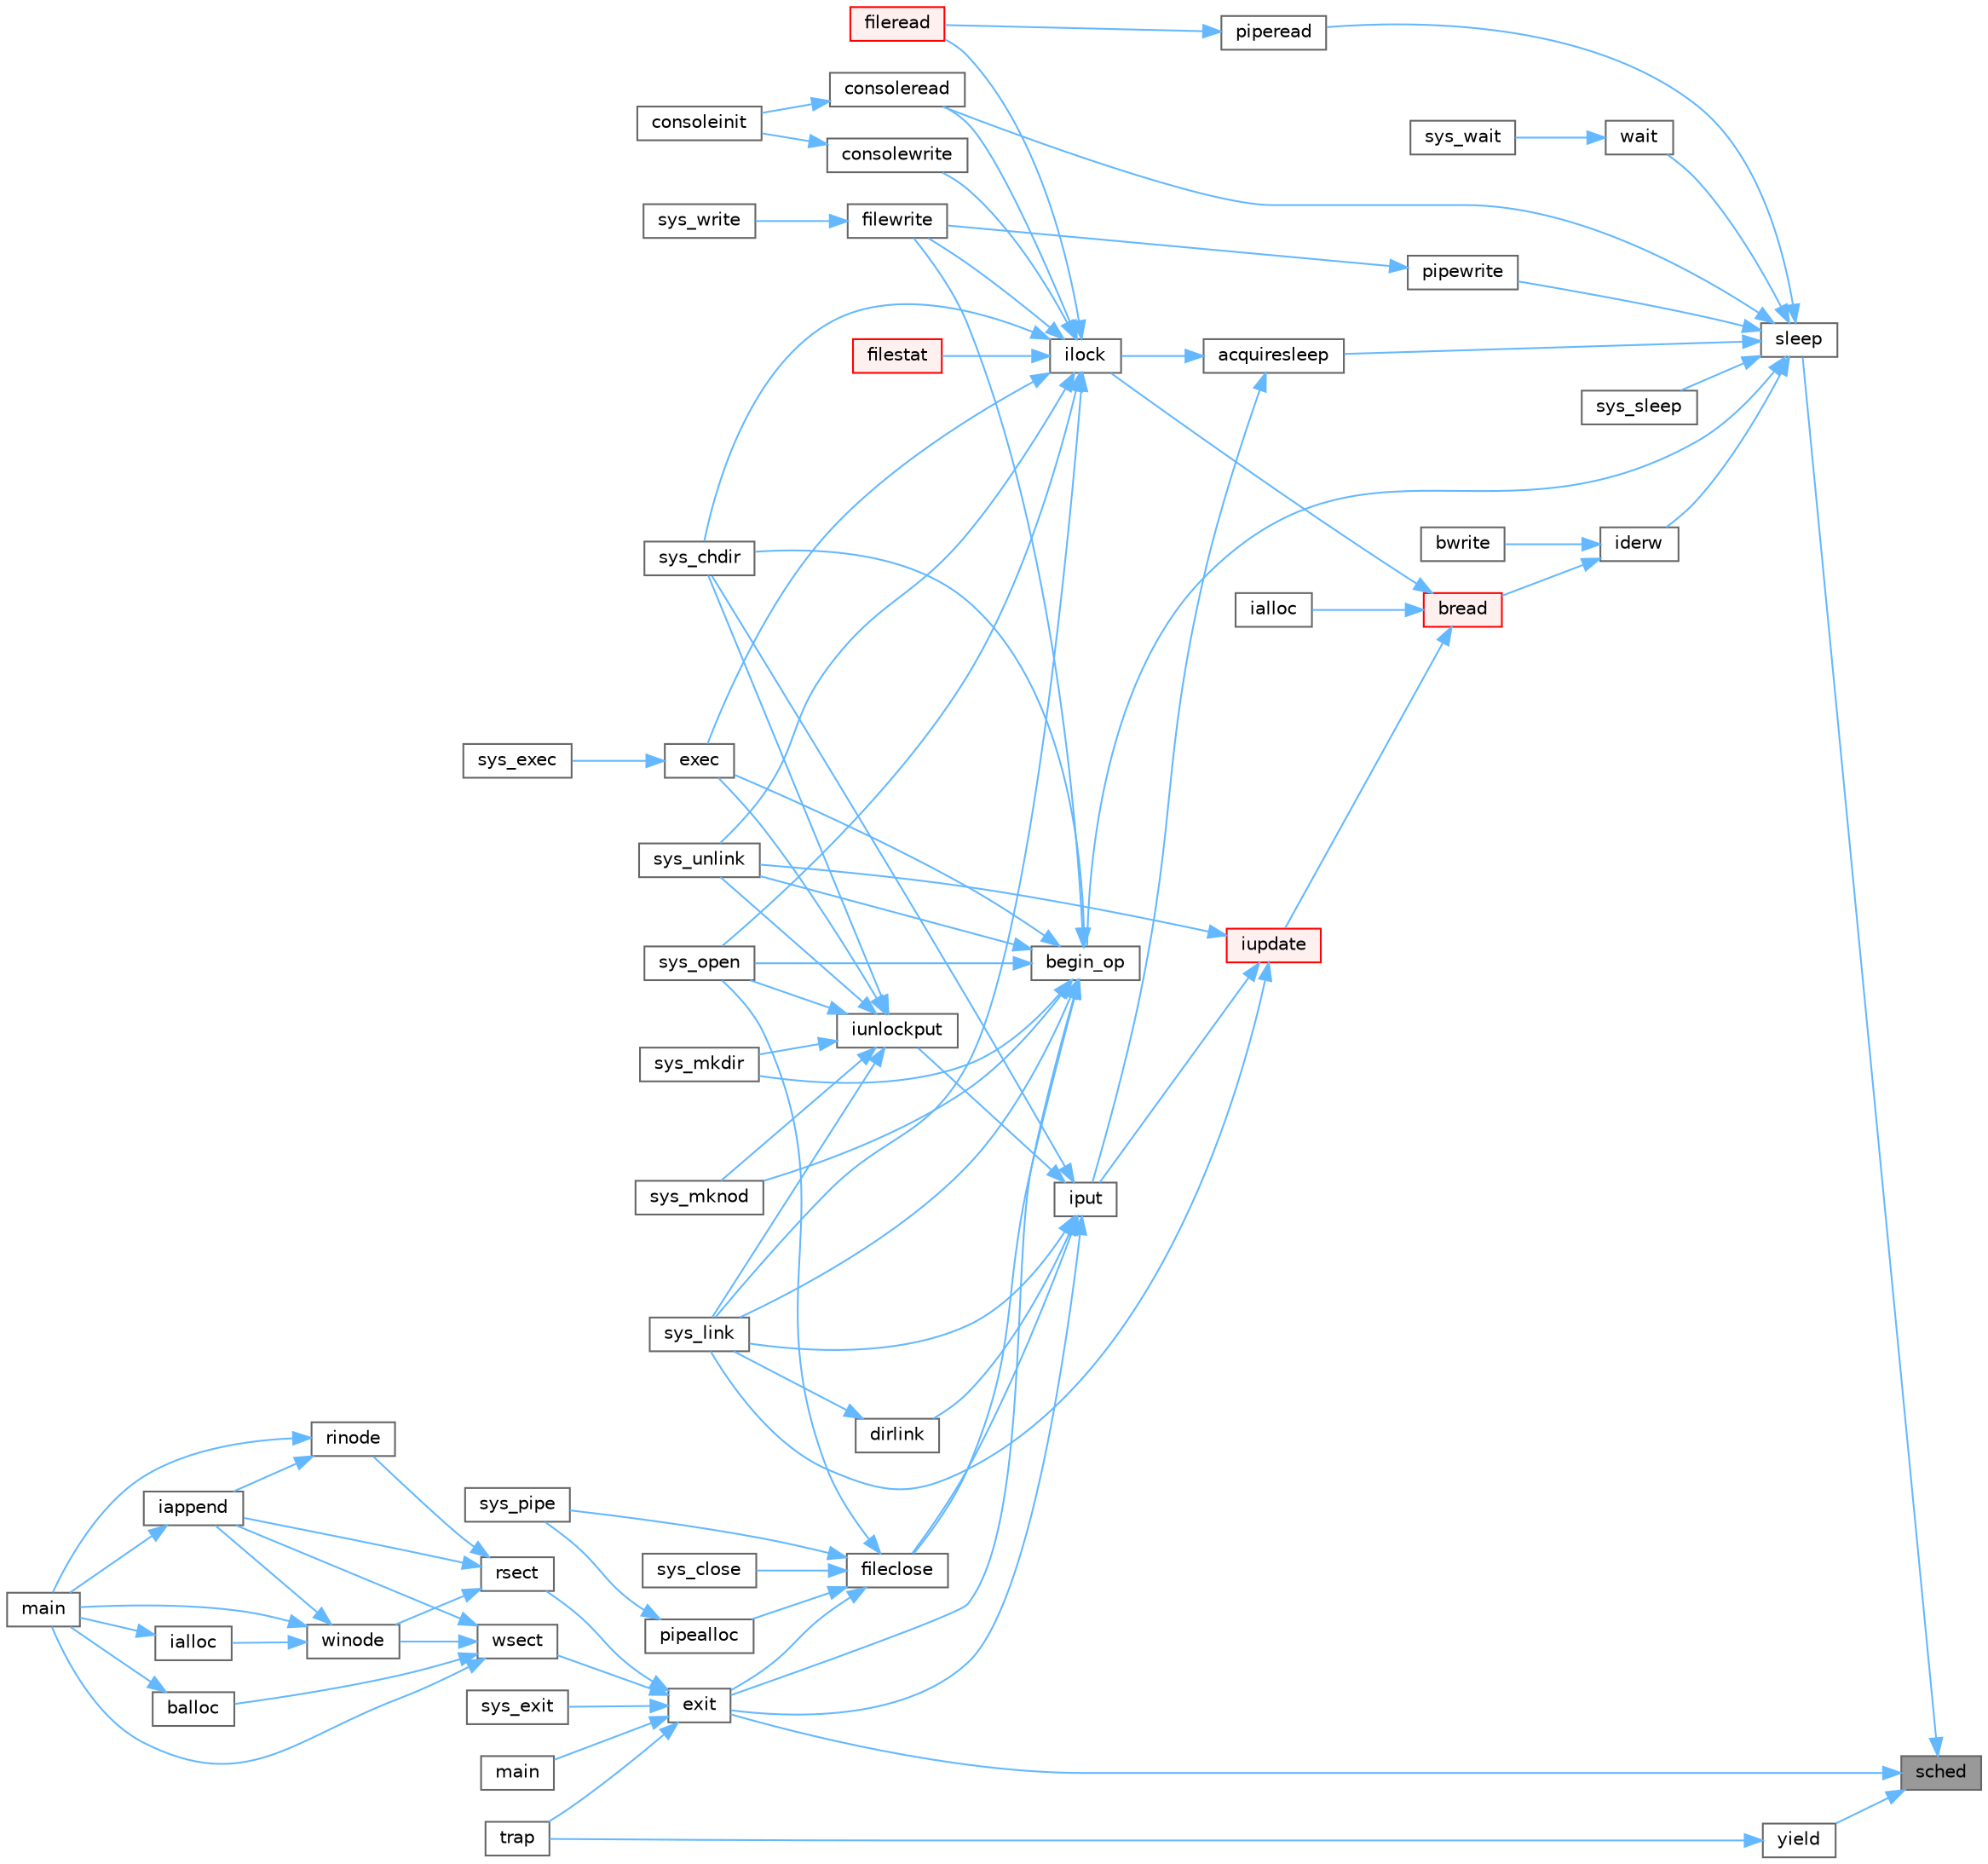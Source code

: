digraph "sched"
{
 // LATEX_PDF_SIZE
  bgcolor="transparent";
  edge [fontname=Helvetica,fontsize=10,labelfontname=Helvetica,labelfontsize=10];
  node [fontname=Helvetica,fontsize=10,shape=box,height=0.2,width=0.4];
  rankdir="RL";
  Node1 [id="Node000001",label="sched",height=0.2,width=0.4,color="gray40", fillcolor="grey60", style="filled", fontcolor="black",tooltip=" "];
  Node1 -> Node2 [id="edge90_Node000001_Node000002",dir="back",color="steelblue1",style="solid",tooltip=" "];
  Node2 [id="Node000002",label="exit",height=0.2,width=0.4,color="grey40", fillcolor="white", style="filled",URL="$d3/dda/proc_8c.html#aaf98ef7cdde3a0dfb2e49919de3298b1",tooltip=" "];
  Node2 -> Node3 [id="edge91_Node000002_Node000003",dir="back",color="steelblue1",style="solid",tooltip=" "];
  Node3 [id="Node000003",label="main",height=0.2,width=0.4,color="grey40", fillcolor="white", style="filled",URL="$d1/d6a/hello_8c.html#a0ddf1224851353fc92bfbff6f499fa97",tooltip=" "];
  Node2 -> Node4 [id="edge92_Node000002_Node000004",dir="back",color="steelblue1",style="solid",tooltip=" "];
  Node4 [id="Node000004",label="rsect",height=0.2,width=0.4,color="grey40", fillcolor="white", style="filled",URL="$d7/d1f/mkfs_8c.html#a22ea835ad23cd716a962f30e4882ee80",tooltip=" "];
  Node4 -> Node5 [id="edge93_Node000004_Node000005",dir="back",color="steelblue1",style="solid",tooltip=" "];
  Node5 [id="Node000005",label="iappend",height=0.2,width=0.4,color="grey40", fillcolor="white", style="filled",URL="$d7/d1f/mkfs_8c.html#a268b61616f575ff072f5bb34c83e02e9",tooltip=" "];
  Node5 -> Node6 [id="edge94_Node000005_Node000006",dir="back",color="steelblue1",style="solid",tooltip=" "];
  Node6 [id="Node000006",label="main",height=0.2,width=0.4,color="grey40", fillcolor="white", style="filled",URL="$d7/d1f/mkfs_8c.html#a0ddf1224851353fc92bfbff6f499fa97",tooltip=" "];
  Node4 -> Node7 [id="edge95_Node000004_Node000007",dir="back",color="steelblue1",style="solid",tooltip=" "];
  Node7 [id="Node000007",label="rinode",height=0.2,width=0.4,color="grey40", fillcolor="white", style="filled",URL="$d7/d1f/mkfs_8c.html#a3b6cb1258a963010211a8e5ddf99defe",tooltip=" "];
  Node7 -> Node5 [id="edge96_Node000007_Node000005",dir="back",color="steelblue1",style="solid",tooltip=" "];
  Node7 -> Node6 [id="edge97_Node000007_Node000006",dir="back",color="steelblue1",style="solid",tooltip=" "];
  Node4 -> Node8 [id="edge98_Node000004_Node000008",dir="back",color="steelblue1",style="solid",tooltip=" "];
  Node8 [id="Node000008",label="winode",height=0.2,width=0.4,color="grey40", fillcolor="white", style="filled",URL="$d7/d1f/mkfs_8c.html#a2540c48cea7dc865909cfb3f8450a887",tooltip=" "];
  Node8 -> Node9 [id="edge99_Node000008_Node000009",dir="back",color="steelblue1",style="solid",tooltip=" "];
  Node9 [id="Node000009",label="ialloc",height=0.2,width=0.4,color="grey40", fillcolor="white", style="filled",URL="$d7/d1f/mkfs_8c.html#a341af7faeda3d6fcb57a5a9fe3a0104a",tooltip=" "];
  Node9 -> Node6 [id="edge100_Node000009_Node000006",dir="back",color="steelblue1",style="solid",tooltip=" "];
  Node8 -> Node5 [id="edge101_Node000008_Node000005",dir="back",color="steelblue1",style="solid",tooltip=" "];
  Node8 -> Node6 [id="edge102_Node000008_Node000006",dir="back",color="steelblue1",style="solid",tooltip=" "];
  Node2 -> Node10 [id="edge103_Node000002_Node000010",dir="back",color="steelblue1",style="solid",tooltip=" "];
  Node10 [id="Node000010",label="sys_exit",height=0.2,width=0.4,color="grey40", fillcolor="white", style="filled",URL="$dd/d35/sysproc_8c.html#aee72faa31a0c32b410aba558ef1d59f2",tooltip=" "];
  Node2 -> Node11 [id="edge104_Node000002_Node000011",dir="back",color="steelblue1",style="solid",tooltip=" "];
  Node11 [id="Node000011",label="trap",height=0.2,width=0.4,color="grey40", fillcolor="white", style="filled",URL="$dc/d6f/trap_8c.html#a372d166e36c086c91e5f5d81e5fead3a",tooltip=" "];
  Node2 -> Node12 [id="edge105_Node000002_Node000012",dir="back",color="steelblue1",style="solid",tooltip=" "];
  Node12 [id="Node000012",label="wsect",height=0.2,width=0.4,color="grey40", fillcolor="white", style="filled",URL="$d7/d1f/mkfs_8c.html#ac62d827d836d1807e4d6f365f32348bb",tooltip=" "];
  Node12 -> Node13 [id="edge106_Node000012_Node000013",dir="back",color="steelblue1",style="solid",tooltip=" "];
  Node13 [id="Node000013",label="balloc",height=0.2,width=0.4,color="grey40", fillcolor="white", style="filled",URL="$d7/d1f/mkfs_8c.html#a327cdfc7a74165d8922ec6c8ba256906",tooltip=" "];
  Node13 -> Node6 [id="edge107_Node000013_Node000006",dir="back",color="steelblue1",style="solid",tooltip=" "];
  Node12 -> Node5 [id="edge108_Node000012_Node000005",dir="back",color="steelblue1",style="solid",tooltip=" "];
  Node12 -> Node6 [id="edge109_Node000012_Node000006",dir="back",color="steelblue1",style="solid",tooltip=" "];
  Node12 -> Node8 [id="edge110_Node000012_Node000008",dir="back",color="steelblue1",style="solid",tooltip=" "];
  Node1 -> Node14 [id="edge111_Node000001_Node000014",dir="back",color="steelblue1",style="solid",tooltip=" "];
  Node14 [id="Node000014",label="sleep",height=0.2,width=0.4,color="grey40", fillcolor="white", style="filled",URL="$d3/dda/proc_8c.html#ae70cc0370342e46f6db3bec367232457",tooltip=" "];
  Node14 -> Node15 [id="edge112_Node000014_Node000015",dir="back",color="steelblue1",style="solid",tooltip=" "];
  Node15 [id="Node000015",label="acquiresleep",height=0.2,width=0.4,color="grey40", fillcolor="white", style="filled",URL="$d8/dd1/sleeplock_8c.html#aaad2d7a86d4859982dd9a132f5128ff2",tooltip=" "];
  Node15 -> Node16 [id="edge113_Node000015_Node000016",dir="back",color="steelblue1",style="solid",tooltip=" "];
  Node16 [id="Node000016",label="ilock",height=0.2,width=0.4,color="grey40", fillcolor="white", style="filled",URL="$d2/d5a/fs_8c.html#aed28187406d84a3aa71f10c6235a03ec",tooltip=" "];
  Node16 -> Node17 [id="edge114_Node000016_Node000017",dir="back",color="steelblue1",style="solid",tooltip=" "];
  Node17 [id="Node000017",label="consoleread",height=0.2,width=0.4,color="grey40", fillcolor="white", style="filled",URL="$d0/d56/console_8c.html#a28ac85a90987662e306ca8efbfe16074",tooltip=" "];
  Node17 -> Node18 [id="edge115_Node000017_Node000018",dir="back",color="steelblue1",style="solid",tooltip=" "];
  Node18 [id="Node000018",label="consoleinit",height=0.2,width=0.4,color="grey40", fillcolor="white", style="filled",URL="$d0/d56/console_8c.html#ab508ff0f4db26fe35cd25fa648f9ee75",tooltip=" "];
  Node16 -> Node19 [id="edge116_Node000016_Node000019",dir="back",color="steelblue1",style="solid",tooltip=" "];
  Node19 [id="Node000019",label="consolewrite",height=0.2,width=0.4,color="grey40", fillcolor="white", style="filled",URL="$d0/d56/console_8c.html#a6af7eb39268127d389792cec37785666",tooltip=" "];
  Node19 -> Node18 [id="edge117_Node000019_Node000018",dir="back",color="steelblue1",style="solid",tooltip=" "];
  Node16 -> Node20 [id="edge118_Node000016_Node000020",dir="back",color="steelblue1",style="solid",tooltip=" "];
  Node20 [id="Node000020",label="exec",height=0.2,width=0.4,color="grey40", fillcolor="white", style="filled",URL="$df/dc9/exec_8c.html#ace32454ed0d37834dcb1cb4f8b727e6e",tooltip=" "];
  Node20 -> Node21 [id="edge119_Node000020_Node000021",dir="back",color="steelblue1",style="solid",tooltip=" "];
  Node21 [id="Node000021",label="sys_exec",height=0.2,width=0.4,color="grey40", fillcolor="white", style="filled",URL="$d1/d14/sysfile_8c.html#aeaa813ddeb6a5fac3c45714c7351c526",tooltip=" "];
  Node16 -> Node22 [id="edge120_Node000016_Node000022",dir="back",color="steelblue1",style="solid",tooltip=" "];
  Node22 [id="Node000022",label="fileread",height=0.2,width=0.4,color="red", fillcolor="#FFF0F0", style="filled",URL="$d6/d13/file_8c.html#a1dc8c87c7e48bdaaf98e9c7047928f29",tooltip=" "];
  Node16 -> Node24 [id="edge121_Node000016_Node000024",dir="back",color="steelblue1",style="solid",tooltip=" "];
  Node24 [id="Node000024",label="filestat",height=0.2,width=0.4,color="red", fillcolor="#FFF0F0", style="filled",URL="$d6/d13/file_8c.html#afff8e849fa54dea2a5a27dbb97474607",tooltip=" "];
  Node16 -> Node26 [id="edge122_Node000016_Node000026",dir="back",color="steelblue1",style="solid",tooltip=" "];
  Node26 [id="Node000026",label="filewrite",height=0.2,width=0.4,color="grey40", fillcolor="white", style="filled",URL="$d6/d13/file_8c.html#ab8de757a0a9f58dcc6511ea5e46ebb88",tooltip=" "];
  Node26 -> Node27 [id="edge123_Node000026_Node000027",dir="back",color="steelblue1",style="solid",tooltip=" "];
  Node27 [id="Node000027",label="sys_write",height=0.2,width=0.4,color="grey40", fillcolor="white", style="filled",URL="$d1/d14/sysfile_8c.html#a687d939a9e4792af15db96f2c2f34378",tooltip=" "];
  Node16 -> Node28 [id="edge124_Node000016_Node000028",dir="back",color="steelblue1",style="solid",tooltip=" "];
  Node28 [id="Node000028",label="sys_chdir",height=0.2,width=0.4,color="grey40", fillcolor="white", style="filled",URL="$d1/d14/sysfile_8c.html#ad1c5f8693cb35b9605fee09eebdda640",tooltip=" "];
  Node16 -> Node29 [id="edge125_Node000016_Node000029",dir="back",color="steelblue1",style="solid",tooltip=" "];
  Node29 [id="Node000029",label="sys_link",height=0.2,width=0.4,color="grey40", fillcolor="white", style="filled",URL="$d1/d14/sysfile_8c.html#a759600870314007ac558871239122fb7",tooltip=" "];
  Node16 -> Node30 [id="edge126_Node000016_Node000030",dir="back",color="steelblue1",style="solid",tooltip=" "];
  Node30 [id="Node000030",label="sys_open",height=0.2,width=0.4,color="grey40", fillcolor="white", style="filled",URL="$d1/d14/sysfile_8c.html#a74e45efc661ca17c068bc283b3842e6d",tooltip=" "];
  Node16 -> Node31 [id="edge127_Node000016_Node000031",dir="back",color="steelblue1",style="solid",tooltip=" "];
  Node31 [id="Node000031",label="sys_unlink",height=0.2,width=0.4,color="grey40", fillcolor="white", style="filled",URL="$d1/d14/sysfile_8c.html#ae1e58ee11d41f643929520d8c1640da7",tooltip=" "];
  Node15 -> Node32 [id="edge128_Node000015_Node000032",dir="back",color="steelblue1",style="solid",tooltip=" "];
  Node32 [id="Node000032",label="iput",height=0.2,width=0.4,color="grey40", fillcolor="white", style="filled",URL="$d2/d5a/fs_8c.html#ab3c447f135c68e4c3c1f8d5866f6e77b",tooltip=" "];
  Node32 -> Node33 [id="edge129_Node000032_Node000033",dir="back",color="steelblue1",style="solid",tooltip=" "];
  Node33 [id="Node000033",label="dirlink",height=0.2,width=0.4,color="grey40", fillcolor="white", style="filled",URL="$d2/d5a/fs_8c.html#a69a135a0e8a06d9f306d77ebc0c1f7a0",tooltip=" "];
  Node33 -> Node29 [id="edge130_Node000033_Node000029",dir="back",color="steelblue1",style="solid",tooltip=" "];
  Node32 -> Node2 [id="edge131_Node000032_Node000002",dir="back",color="steelblue1",style="solid",tooltip=" "];
  Node32 -> Node34 [id="edge132_Node000032_Node000034",dir="back",color="steelblue1",style="solid",tooltip=" "];
  Node34 [id="Node000034",label="fileclose",height=0.2,width=0.4,color="grey40", fillcolor="white", style="filled",URL="$d6/d13/file_8c.html#ae557c81ab89c24219146144bb6adaa2c",tooltip=" "];
  Node34 -> Node2 [id="edge133_Node000034_Node000002",dir="back",color="steelblue1",style="solid",tooltip=" "];
  Node34 -> Node35 [id="edge134_Node000034_Node000035",dir="back",color="steelblue1",style="solid",tooltip=" "];
  Node35 [id="Node000035",label="pipealloc",height=0.2,width=0.4,color="grey40", fillcolor="white", style="filled",URL="$d1/d47/pipe_8c.html#a9d6f0c526148e6002b6776619c7563e6",tooltip=" "];
  Node35 -> Node36 [id="edge135_Node000035_Node000036",dir="back",color="steelblue1",style="solid",tooltip=" "];
  Node36 [id="Node000036",label="sys_pipe",height=0.2,width=0.4,color="grey40", fillcolor="white", style="filled",URL="$d1/d14/sysfile_8c.html#a9a70db941def46ec25939e6c2d30e399",tooltip=" "];
  Node34 -> Node37 [id="edge136_Node000034_Node000037",dir="back",color="steelblue1",style="solid",tooltip=" "];
  Node37 [id="Node000037",label="sys_close",height=0.2,width=0.4,color="grey40", fillcolor="white", style="filled",URL="$d1/d14/sysfile_8c.html#a32945488fd39bc405757177b37cd2250",tooltip=" "];
  Node34 -> Node30 [id="edge137_Node000034_Node000030",dir="back",color="steelblue1",style="solid",tooltip=" "];
  Node34 -> Node36 [id="edge138_Node000034_Node000036",dir="back",color="steelblue1",style="solid",tooltip=" "];
  Node32 -> Node38 [id="edge139_Node000032_Node000038",dir="back",color="steelblue1",style="solid",tooltip=" "];
  Node38 [id="Node000038",label="iunlockput",height=0.2,width=0.4,color="grey40", fillcolor="white", style="filled",URL="$d2/d5a/fs_8c.html#a207b3008bae35596c55ec7c4fc6875eb",tooltip=" "];
  Node38 -> Node20 [id="edge140_Node000038_Node000020",dir="back",color="steelblue1",style="solid",tooltip=" "];
  Node38 -> Node28 [id="edge141_Node000038_Node000028",dir="back",color="steelblue1",style="solid",tooltip=" "];
  Node38 -> Node29 [id="edge142_Node000038_Node000029",dir="back",color="steelblue1",style="solid",tooltip=" "];
  Node38 -> Node39 [id="edge143_Node000038_Node000039",dir="back",color="steelblue1",style="solid",tooltip=" "];
  Node39 [id="Node000039",label="sys_mkdir",height=0.2,width=0.4,color="grey40", fillcolor="white", style="filled",URL="$d1/d14/sysfile_8c.html#a057e5bce2de7a87ebfd2dc33967bca4a",tooltip=" "];
  Node38 -> Node40 [id="edge144_Node000038_Node000040",dir="back",color="steelblue1",style="solid",tooltip=" "];
  Node40 [id="Node000040",label="sys_mknod",height=0.2,width=0.4,color="grey40", fillcolor="white", style="filled",URL="$d1/d14/sysfile_8c.html#a25697aa3d828b5878d38170d724adb27",tooltip=" "];
  Node38 -> Node30 [id="edge145_Node000038_Node000030",dir="back",color="steelblue1",style="solid",tooltip=" "];
  Node38 -> Node31 [id="edge146_Node000038_Node000031",dir="back",color="steelblue1",style="solid",tooltip=" "];
  Node32 -> Node28 [id="edge147_Node000032_Node000028",dir="back",color="steelblue1",style="solid",tooltip=" "];
  Node32 -> Node29 [id="edge148_Node000032_Node000029",dir="back",color="steelblue1",style="solid",tooltip=" "];
  Node14 -> Node41 [id="edge149_Node000014_Node000041",dir="back",color="steelblue1",style="solid",tooltip=" "];
  Node41 [id="Node000041",label="begin_op",height=0.2,width=0.4,color="grey40", fillcolor="white", style="filled",URL="$d7/df8/log_8c.html#ac96aa31ffc0500e749c62c4d377c21c9",tooltip=" "];
  Node41 -> Node20 [id="edge150_Node000041_Node000020",dir="back",color="steelblue1",style="solid",tooltip=" "];
  Node41 -> Node2 [id="edge151_Node000041_Node000002",dir="back",color="steelblue1",style="solid",tooltip=" "];
  Node41 -> Node34 [id="edge152_Node000041_Node000034",dir="back",color="steelblue1",style="solid",tooltip=" "];
  Node41 -> Node26 [id="edge153_Node000041_Node000026",dir="back",color="steelblue1",style="solid",tooltip=" "];
  Node41 -> Node28 [id="edge154_Node000041_Node000028",dir="back",color="steelblue1",style="solid",tooltip=" "];
  Node41 -> Node29 [id="edge155_Node000041_Node000029",dir="back",color="steelblue1",style="solid",tooltip=" "];
  Node41 -> Node39 [id="edge156_Node000041_Node000039",dir="back",color="steelblue1",style="solid",tooltip=" "];
  Node41 -> Node40 [id="edge157_Node000041_Node000040",dir="back",color="steelblue1",style="solid",tooltip=" "];
  Node41 -> Node30 [id="edge158_Node000041_Node000030",dir="back",color="steelblue1",style="solid",tooltip=" "];
  Node41 -> Node31 [id="edge159_Node000041_Node000031",dir="back",color="steelblue1",style="solid",tooltip=" "];
  Node14 -> Node17 [id="edge160_Node000014_Node000017",dir="back",color="steelblue1",style="solid",tooltip=" "];
  Node14 -> Node42 [id="edge161_Node000014_Node000042",dir="back",color="steelblue1",style="solid",tooltip=" "];
  Node42 [id="Node000042",label="iderw",height=0.2,width=0.4,color="grey40", fillcolor="white", style="filled",URL="$da/d9b/memide_8c.html#a7f36b008f02088c86f76e98e05b55af5",tooltip=" "];
  Node42 -> Node43 [id="edge162_Node000042_Node000043",dir="back",color="steelblue1",style="solid",tooltip=" "];
  Node43 [id="Node000043",label="bread",height=0.2,width=0.4,color="red", fillcolor="#FFF0F0", style="filled",URL="$dc/de6/bio_8c.html#a30b8d2ef2300ed8e3d879a428fe39898",tooltip=" "];
  Node43 -> Node44 [id="edge163_Node000043_Node000044",dir="back",color="steelblue1",style="solid",tooltip=" "];
  Node44 [id="Node000044",label="ialloc",height=0.2,width=0.4,color="grey40", fillcolor="white", style="filled",URL="$d2/d5a/fs_8c.html#af95049367381647bc9487af49724b869",tooltip=" "];
  Node43 -> Node16 [id="edge164_Node000043_Node000016",dir="back",color="steelblue1",style="solid",tooltip=" "];
  Node43 -> Node45 [id="edge165_Node000043_Node000045",dir="back",color="steelblue1",style="solid",tooltip=" "];
  Node45 [id="Node000045",label="iupdate",height=0.2,width=0.4,color="red", fillcolor="#FFF0F0", style="filled",URL="$d2/d5a/fs_8c.html#a7220afa8e5f4bea540eb95879ea7df6e",tooltip=" "];
  Node45 -> Node32 [id="edge166_Node000045_Node000032",dir="back",color="steelblue1",style="solid",tooltip=" "];
  Node45 -> Node29 [id="edge167_Node000045_Node000029",dir="back",color="steelblue1",style="solid",tooltip=" "];
  Node45 -> Node31 [id="edge168_Node000045_Node000031",dir="back",color="steelblue1",style="solid",tooltip=" "];
  Node42 -> Node54 [id="edge169_Node000042_Node000054",dir="back",color="steelblue1",style="solid",tooltip=" "];
  Node54 [id="Node000054",label="bwrite",height=0.2,width=0.4,color="grey40", fillcolor="white", style="filled",URL="$dc/de6/bio_8c.html#a63c899c13b176ddf80064d32225e1298",tooltip=" "];
  Node14 -> Node55 [id="edge170_Node000014_Node000055",dir="back",color="steelblue1",style="solid",tooltip=" "];
  Node55 [id="Node000055",label="piperead",height=0.2,width=0.4,color="grey40", fillcolor="white", style="filled",URL="$d1/d47/pipe_8c.html#ad4cce6144039b615d139f8660c60293a",tooltip=" "];
  Node55 -> Node22 [id="edge171_Node000055_Node000022",dir="back",color="steelblue1",style="solid",tooltip=" "];
  Node14 -> Node56 [id="edge172_Node000014_Node000056",dir="back",color="steelblue1",style="solid",tooltip=" "];
  Node56 [id="Node000056",label="pipewrite",height=0.2,width=0.4,color="grey40", fillcolor="white", style="filled",URL="$d1/d47/pipe_8c.html#acfca0fab7d2c0c0dcc56359c8febe14a",tooltip=" "];
  Node56 -> Node26 [id="edge173_Node000056_Node000026",dir="back",color="steelblue1",style="solid",tooltip=" "];
  Node14 -> Node57 [id="edge174_Node000014_Node000057",dir="back",color="steelblue1",style="solid",tooltip=" "];
  Node57 [id="Node000057",label="sys_sleep",height=0.2,width=0.4,color="grey40", fillcolor="white", style="filled",URL="$dd/d35/sysproc_8c.html#a59778ec9bfa6b6f2100b43fbba000573",tooltip=" "];
  Node14 -> Node58 [id="edge175_Node000014_Node000058",dir="back",color="steelblue1",style="solid",tooltip=" "];
  Node58 [id="Node000058",label="wait",height=0.2,width=0.4,color="grey40", fillcolor="white", style="filled",URL="$d3/dda/proc_8c.html#af6f31822f7e737b4e414bdac1ccb59a4",tooltip=" "];
  Node58 -> Node59 [id="edge176_Node000058_Node000059",dir="back",color="steelblue1",style="solid",tooltip=" "];
  Node59 [id="Node000059",label="sys_wait",height=0.2,width=0.4,color="grey40", fillcolor="white", style="filled",URL="$dd/d35/sysproc_8c.html#ad202e06addda05ba6fe60f05d3f61913",tooltip=" "];
  Node1 -> Node60 [id="edge177_Node000001_Node000060",dir="back",color="steelblue1",style="solid",tooltip=" "];
  Node60 [id="Node000060",label="yield",height=0.2,width=0.4,color="grey40", fillcolor="white", style="filled",URL="$d3/dda/proc_8c.html#a7cb51f5c2b5cad3766f19eb69c92793b",tooltip=" "];
  Node60 -> Node11 [id="edge178_Node000060_Node000011",dir="back",color="steelblue1",style="solid",tooltip=" "];
}
